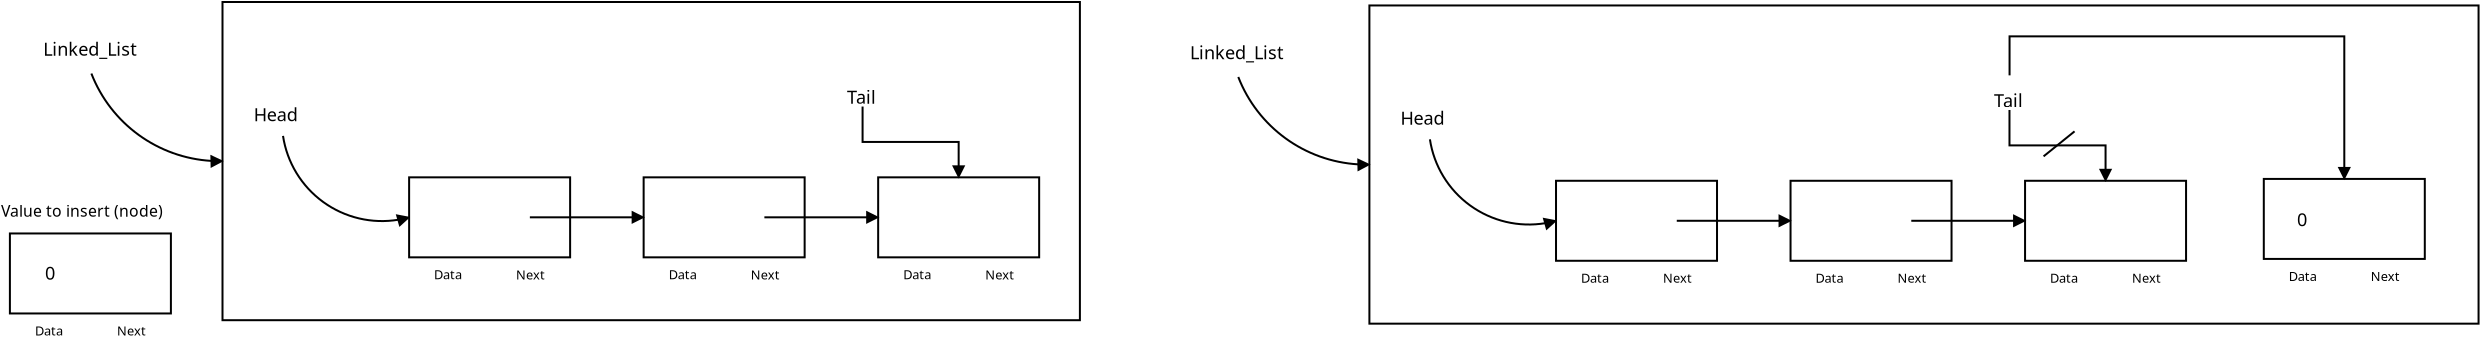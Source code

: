 <?xml version="1.0" encoding="UTF-8"?>
<dia:diagram xmlns:dia="http://www.lysator.liu.se/~alla/dia/">
  <dia:layer name="Background" visible="true" active="true">
    <dia:object type="Standard - Text" version="1" id="O0">
      <dia:attribute name="obj_pos">
        <dia:point val="9.56,3.64"/>
      </dia:attribute>
      <dia:attribute name="obj_bb">
        <dia:rectangle val="9.56,2.802;14.532,3.853"/>
      </dia:attribute>
      <dia:attribute name="text">
        <dia:composite type="text">
          <dia:attribute name="string">
            <dia:string>#Linked_List#</dia:string>
          </dia:attribute>
          <dia:attribute name="font">
            <dia:font family="sans" style="0" name="Helvetica"/>
          </dia:attribute>
          <dia:attribute name="height">
            <dia:real val="1.129"/>
          </dia:attribute>
          <dia:attribute name="pos">
            <dia:point val="9.56,3.64"/>
          </dia:attribute>
          <dia:attribute name="color">
            <dia:color val="#000000"/>
          </dia:attribute>
          <dia:attribute name="alignment">
            <dia:enum val="0"/>
          </dia:attribute>
        </dia:composite>
      </dia:attribute>
      <dia:attribute name="valign">
        <dia:enum val="3"/>
      </dia:attribute>
    </dia:object>
    <dia:object type="Standard - Box" version="0" id="O1">
      <dia:attribute name="obj_pos">
        <dia:point val="18.525,0.957"/>
      </dia:attribute>
      <dia:attribute name="obj_bb">
        <dia:rectangle val="18.475,0.907;61.445,16.917"/>
      </dia:attribute>
      <dia:attribute name="elem_corner">
        <dia:point val="18.525,0.957"/>
      </dia:attribute>
      <dia:attribute name="elem_width">
        <dia:real val="42.87"/>
      </dia:attribute>
      <dia:attribute name="elem_height">
        <dia:real val="15.91"/>
      </dia:attribute>
      <dia:attribute name="show_background">
        <dia:boolean val="true"/>
      </dia:attribute>
    </dia:object>
    <dia:object type="Standard - Arc" version="0" id="O2">
      <dia:attribute name="obj_pos">
        <dia:point val="21.551,7.652"/>
      </dia:attribute>
      <dia:attribute name="obj_bb">
        <dia:rectangle val="21.482,7.582;27.925,12.205"/>
      </dia:attribute>
      <dia:attribute name="conn_endpoints">
        <dia:point val="21.551,7.652"/>
        <dia:point val="27.856,11.723"/>
      </dia:attribute>
      <dia:attribute name="curve_distance">
        <dia:real val="1.694"/>
      </dia:attribute>
      <dia:attribute name="end_arrow">
        <dia:enum val="3"/>
      </dia:attribute>
      <dia:attribute name="end_arrow_length">
        <dia:real val="0.5"/>
      </dia:attribute>
      <dia:attribute name="end_arrow_width">
        <dia:real val="0.5"/>
      </dia:attribute>
      <dia:connections>
        <dia:connection handle="1" to="O3" connection="3"/>
      </dia:connections>
    </dia:object>
    <dia:group>
      <dia:object type="Misc - Grid" version="0" id="O3">
        <dia:attribute name="obj_pos">
          <dia:point val="27.856,9.724"/>
        </dia:attribute>
        <dia:attribute name="obj_bb">
          <dia:rectangle val="27.806,9.674;35.956,13.774"/>
        </dia:attribute>
        <dia:attribute name="meta">
          <dia:composite type="dict"/>
        </dia:attribute>
        <dia:attribute name="elem_corner">
          <dia:point val="27.856,9.724"/>
        </dia:attribute>
        <dia:attribute name="elem_width">
          <dia:real val="8.05"/>
        </dia:attribute>
        <dia:attribute name="elem_height">
          <dia:real val="4"/>
        </dia:attribute>
        <dia:attribute name="line_width">
          <dia:real val="0.1"/>
        </dia:attribute>
        <dia:attribute name="line_colour">
          <dia:color val="#000000"/>
        </dia:attribute>
        <dia:attribute name="fill_colour">
          <dia:color val="#ffffff"/>
        </dia:attribute>
        <dia:attribute name="show_background">
          <dia:boolean val="true"/>
        </dia:attribute>
        <dia:attribute name="grid_rows">
          <dia:int val="1"/>
        </dia:attribute>
        <dia:attribute name="grid_cols">
          <dia:int val="2"/>
        </dia:attribute>
        <dia:attribute name="gridline_colour">
          <dia:color val="#7f7f7f"/>
        </dia:attribute>
        <dia:attribute name="gridline_width">
          <dia:real val="0.1"/>
        </dia:attribute>
      </dia:object>
      <dia:object type="Standard - Text" version="1" id="O4">
        <dia:attribute name="obj_pos">
          <dia:point val="29.106,14.823"/>
        </dia:attribute>
        <dia:attribute name="obj_bb">
          <dia:rectangle val="29.106,14.229;30.633,14.974"/>
        </dia:attribute>
        <dia:attribute name="text">
          <dia:composite type="text">
            <dia:attribute name="string">
              <dia:string>#Data#</dia:string>
            </dia:attribute>
            <dia:attribute name="font">
              <dia:font family="sans" style="0" name="Helvetica"/>
            </dia:attribute>
            <dia:attribute name="height">
              <dia:real val="0.8"/>
            </dia:attribute>
            <dia:attribute name="pos">
              <dia:point val="29.106,14.823"/>
            </dia:attribute>
            <dia:attribute name="color">
              <dia:color val="#000000"/>
            </dia:attribute>
            <dia:attribute name="alignment">
              <dia:enum val="0"/>
            </dia:attribute>
          </dia:composite>
        </dia:attribute>
        <dia:attribute name="valign">
          <dia:enum val="3"/>
        </dia:attribute>
      </dia:object>
      <dia:object type="Standard - Text" version="1" id="O5">
        <dia:attribute name="obj_pos">
          <dia:point val="33.206,14.828"/>
        </dia:attribute>
        <dia:attribute name="obj_bb">
          <dia:rectangle val="33.206,14.234;34.698,14.979"/>
        </dia:attribute>
        <dia:attribute name="text">
          <dia:composite type="text">
            <dia:attribute name="string">
              <dia:string>#Next#</dia:string>
            </dia:attribute>
            <dia:attribute name="font">
              <dia:font family="sans" style="0" name="Helvetica"/>
            </dia:attribute>
            <dia:attribute name="height">
              <dia:real val="0.8"/>
            </dia:attribute>
            <dia:attribute name="pos">
              <dia:point val="33.206,14.828"/>
            </dia:attribute>
            <dia:attribute name="color">
              <dia:color val="#000000"/>
            </dia:attribute>
            <dia:attribute name="alignment">
              <dia:enum val="0"/>
            </dia:attribute>
          </dia:composite>
        </dia:attribute>
        <dia:attribute name="valign">
          <dia:enum val="3"/>
        </dia:attribute>
      </dia:object>
    </dia:group>
    <dia:group>
      <dia:object type="Misc - Grid" version="0" id="O6">
        <dia:attribute name="obj_pos">
          <dia:point val="39.582,9.724"/>
        </dia:attribute>
        <dia:attribute name="obj_bb">
          <dia:rectangle val="39.532,9.674;47.682,13.774"/>
        </dia:attribute>
        <dia:attribute name="meta">
          <dia:composite type="dict"/>
        </dia:attribute>
        <dia:attribute name="elem_corner">
          <dia:point val="39.582,9.724"/>
        </dia:attribute>
        <dia:attribute name="elem_width">
          <dia:real val="8.05"/>
        </dia:attribute>
        <dia:attribute name="elem_height">
          <dia:real val="4"/>
        </dia:attribute>
        <dia:attribute name="line_width">
          <dia:real val="0.1"/>
        </dia:attribute>
        <dia:attribute name="line_colour">
          <dia:color val="#000000"/>
        </dia:attribute>
        <dia:attribute name="fill_colour">
          <dia:color val="#ffffff"/>
        </dia:attribute>
        <dia:attribute name="show_background">
          <dia:boolean val="true"/>
        </dia:attribute>
        <dia:attribute name="grid_rows">
          <dia:int val="1"/>
        </dia:attribute>
        <dia:attribute name="grid_cols">
          <dia:int val="2"/>
        </dia:attribute>
        <dia:attribute name="gridline_colour">
          <dia:color val="#7f7f7f"/>
        </dia:attribute>
        <dia:attribute name="gridline_width">
          <dia:real val="0.1"/>
        </dia:attribute>
      </dia:object>
      <dia:object type="Standard - Text" version="1" id="O7">
        <dia:attribute name="obj_pos">
          <dia:point val="40.832,14.823"/>
        </dia:attribute>
        <dia:attribute name="obj_bb">
          <dia:rectangle val="40.832,14.229;42.359,14.974"/>
        </dia:attribute>
        <dia:attribute name="text">
          <dia:composite type="text">
            <dia:attribute name="string">
              <dia:string>#Data#</dia:string>
            </dia:attribute>
            <dia:attribute name="font">
              <dia:font family="sans" style="0" name="Helvetica"/>
            </dia:attribute>
            <dia:attribute name="height">
              <dia:real val="0.8"/>
            </dia:attribute>
            <dia:attribute name="pos">
              <dia:point val="40.832,14.823"/>
            </dia:attribute>
            <dia:attribute name="color">
              <dia:color val="#000000"/>
            </dia:attribute>
            <dia:attribute name="alignment">
              <dia:enum val="0"/>
            </dia:attribute>
          </dia:composite>
        </dia:attribute>
        <dia:attribute name="valign">
          <dia:enum val="3"/>
        </dia:attribute>
      </dia:object>
      <dia:object type="Standard - Text" version="1" id="O8">
        <dia:attribute name="obj_pos">
          <dia:point val="44.932,14.828"/>
        </dia:attribute>
        <dia:attribute name="obj_bb">
          <dia:rectangle val="44.932,14.234;46.424,14.979"/>
        </dia:attribute>
        <dia:attribute name="text">
          <dia:composite type="text">
            <dia:attribute name="string">
              <dia:string>#Next#</dia:string>
            </dia:attribute>
            <dia:attribute name="font">
              <dia:font family="sans" style="0" name="Helvetica"/>
            </dia:attribute>
            <dia:attribute name="height">
              <dia:real val="0.8"/>
            </dia:attribute>
            <dia:attribute name="pos">
              <dia:point val="44.932,14.828"/>
            </dia:attribute>
            <dia:attribute name="color">
              <dia:color val="#000000"/>
            </dia:attribute>
            <dia:attribute name="alignment">
              <dia:enum val="0"/>
            </dia:attribute>
          </dia:composite>
        </dia:attribute>
        <dia:attribute name="valign">
          <dia:enum val="3"/>
        </dia:attribute>
      </dia:object>
    </dia:group>
    <dia:group>
      <dia:object type="Misc - Grid" version="0" id="O9">
        <dia:attribute name="obj_pos">
          <dia:point val="51.308,9.724"/>
        </dia:attribute>
        <dia:attribute name="obj_bb">
          <dia:rectangle val="51.258,9.674;59.408,13.774"/>
        </dia:attribute>
        <dia:attribute name="meta">
          <dia:composite type="dict"/>
        </dia:attribute>
        <dia:attribute name="elem_corner">
          <dia:point val="51.308,9.724"/>
        </dia:attribute>
        <dia:attribute name="elem_width">
          <dia:real val="8.05"/>
        </dia:attribute>
        <dia:attribute name="elem_height">
          <dia:real val="4"/>
        </dia:attribute>
        <dia:attribute name="line_width">
          <dia:real val="0.1"/>
        </dia:attribute>
        <dia:attribute name="line_colour">
          <dia:color val="#000000"/>
        </dia:attribute>
        <dia:attribute name="fill_colour">
          <dia:color val="#ffffff"/>
        </dia:attribute>
        <dia:attribute name="show_background">
          <dia:boolean val="true"/>
        </dia:attribute>
        <dia:attribute name="grid_rows">
          <dia:int val="1"/>
        </dia:attribute>
        <dia:attribute name="grid_cols">
          <dia:int val="2"/>
        </dia:attribute>
        <dia:attribute name="gridline_colour">
          <dia:color val="#7f7f7f"/>
        </dia:attribute>
        <dia:attribute name="gridline_width">
          <dia:real val="0.1"/>
        </dia:attribute>
      </dia:object>
      <dia:object type="Standard - Text" version="1" id="O10">
        <dia:attribute name="obj_pos">
          <dia:point val="52.558,14.823"/>
        </dia:attribute>
        <dia:attribute name="obj_bb">
          <dia:rectangle val="52.558,14.229;54.085,14.974"/>
        </dia:attribute>
        <dia:attribute name="text">
          <dia:composite type="text">
            <dia:attribute name="string">
              <dia:string>#Data#</dia:string>
            </dia:attribute>
            <dia:attribute name="font">
              <dia:font family="sans" style="0" name="Helvetica"/>
            </dia:attribute>
            <dia:attribute name="height">
              <dia:real val="0.8"/>
            </dia:attribute>
            <dia:attribute name="pos">
              <dia:point val="52.558,14.823"/>
            </dia:attribute>
            <dia:attribute name="color">
              <dia:color val="#000000"/>
            </dia:attribute>
            <dia:attribute name="alignment">
              <dia:enum val="0"/>
            </dia:attribute>
          </dia:composite>
        </dia:attribute>
        <dia:attribute name="valign">
          <dia:enum val="3"/>
        </dia:attribute>
      </dia:object>
      <dia:object type="Standard - Text" version="1" id="O11">
        <dia:attribute name="obj_pos">
          <dia:point val="56.658,14.828"/>
        </dia:attribute>
        <dia:attribute name="obj_bb">
          <dia:rectangle val="56.658,14.234;58.15,14.979"/>
        </dia:attribute>
        <dia:attribute name="text">
          <dia:composite type="text">
            <dia:attribute name="string">
              <dia:string>#Next#</dia:string>
            </dia:attribute>
            <dia:attribute name="font">
              <dia:font family="sans" style="0" name="Helvetica"/>
            </dia:attribute>
            <dia:attribute name="height">
              <dia:real val="0.8"/>
            </dia:attribute>
            <dia:attribute name="pos">
              <dia:point val="56.658,14.828"/>
            </dia:attribute>
            <dia:attribute name="color">
              <dia:color val="#000000"/>
            </dia:attribute>
            <dia:attribute name="alignment">
              <dia:enum val="0"/>
            </dia:attribute>
          </dia:composite>
        </dia:attribute>
        <dia:attribute name="valign">
          <dia:enum val="3"/>
        </dia:attribute>
      </dia:object>
    </dia:group>
    <dia:object type="Standard - Line" version="0" id="O12">
      <dia:attribute name="obj_pos">
        <dia:point val="33.893,11.723"/>
      </dia:attribute>
      <dia:attribute name="obj_bb">
        <dia:rectangle val="33.843,11.393;39.694,12.054"/>
      </dia:attribute>
      <dia:attribute name="conn_endpoints">
        <dia:point val="33.893,11.723"/>
        <dia:point val="39.582,11.723"/>
      </dia:attribute>
      <dia:attribute name="numcp">
        <dia:int val="1"/>
      </dia:attribute>
      <dia:attribute name="end_arrow">
        <dia:enum val="3"/>
      </dia:attribute>
      <dia:attribute name="end_arrow_length">
        <dia:real val="0.5"/>
      </dia:attribute>
      <dia:attribute name="end_arrow_width">
        <dia:real val="0.5"/>
      </dia:attribute>
      <dia:connections>
        <dia:connection handle="0" to="O3" connection="10"/>
        <dia:connection handle="1" to="O6" connection="3"/>
      </dia:connections>
    </dia:object>
    <dia:object type="Standard - Line" version="0" id="O13">
      <dia:attribute name="obj_pos">
        <dia:point val="45.619,11.723"/>
      </dia:attribute>
      <dia:attribute name="obj_bb">
        <dia:rectangle val="45.569,11.393;51.419,12.054"/>
      </dia:attribute>
      <dia:attribute name="conn_endpoints">
        <dia:point val="45.619,11.723"/>
        <dia:point val="51.308,11.723"/>
      </dia:attribute>
      <dia:attribute name="numcp">
        <dia:int val="1"/>
      </dia:attribute>
      <dia:attribute name="end_arrow">
        <dia:enum val="3"/>
      </dia:attribute>
      <dia:attribute name="end_arrow_length">
        <dia:real val="0.5"/>
      </dia:attribute>
      <dia:attribute name="end_arrow_width">
        <dia:real val="0.5"/>
      </dia:attribute>
      <dia:connections>
        <dia:connection handle="0" to="O6" connection="10"/>
        <dia:connection handle="1" to="O9" connection="3"/>
      </dia:connections>
    </dia:object>
    <dia:object type="Standard - Text" version="1" id="O14">
      <dia:attribute name="obj_pos">
        <dia:point val="20.084,6.918"/>
      </dia:attribute>
      <dia:attribute name="obj_bb">
        <dia:rectangle val="20.084,6.08;22.444,7.131"/>
      </dia:attribute>
      <dia:attribute name="text">
        <dia:composite type="text">
          <dia:attribute name="string">
            <dia:string>#Head#</dia:string>
          </dia:attribute>
          <dia:attribute name="font">
            <dia:font family="sans" style="0" name="Helvetica"/>
          </dia:attribute>
          <dia:attribute name="height">
            <dia:real val="1.129"/>
          </dia:attribute>
          <dia:attribute name="pos">
            <dia:point val="20.084,6.918"/>
          </dia:attribute>
          <dia:attribute name="color">
            <dia:color val="#000000"/>
          </dia:attribute>
          <dia:attribute name="alignment">
            <dia:enum val="0"/>
          </dia:attribute>
        </dia:composite>
      </dia:attribute>
      <dia:attribute name="valign">
        <dia:enum val="3"/>
      </dia:attribute>
    </dia:object>
    <dia:object type="Standard - Arc" version="0" id="O15">
      <dia:attribute name="obj_pos">
        <dia:point val="11.969,4.534"/>
      </dia:attribute>
      <dia:attribute name="obj_bb">
        <dia:rectangle val="11.899,4.464;18.595,9.257"/>
      </dia:attribute>
      <dia:attribute name="conn_endpoints">
        <dia:point val="11.969,4.534"/>
        <dia:point val="18.525,8.912"/>
      </dia:attribute>
      <dia:attribute name="curve_distance">
        <dia:real val="1.244"/>
      </dia:attribute>
      <dia:attribute name="end_arrow">
        <dia:enum val="3"/>
      </dia:attribute>
      <dia:attribute name="end_arrow_length">
        <dia:real val="0.5"/>
      </dia:attribute>
      <dia:attribute name="end_arrow_width">
        <dia:real val="0.5"/>
      </dia:attribute>
      <dia:connections>
        <dia:connection handle="1" to="O1" connection="3"/>
      </dia:connections>
    </dia:object>
    <dia:object type="Standard - Text" version="1" id="O16">
      <dia:attribute name="obj_pos">
        <dia:point val="49.749,6.047"/>
      </dia:attribute>
      <dia:attribute name="obj_bb">
        <dia:rectangle val="49.749,5.208;51.204,6.26"/>
      </dia:attribute>
      <dia:attribute name="text">
        <dia:composite type="text">
          <dia:attribute name="string">
            <dia:string>#Tail#</dia:string>
          </dia:attribute>
          <dia:attribute name="font">
            <dia:font family="sans" style="0" name="Helvetica"/>
          </dia:attribute>
          <dia:attribute name="height">
            <dia:real val="1.129"/>
          </dia:attribute>
          <dia:attribute name="pos">
            <dia:point val="49.749,6.047"/>
          </dia:attribute>
          <dia:attribute name="color">
            <dia:color val="#000000"/>
          </dia:attribute>
          <dia:attribute name="alignment">
            <dia:enum val="0"/>
          </dia:attribute>
        </dia:composite>
      </dia:attribute>
      <dia:attribute name="valign">
        <dia:enum val="3"/>
      </dia:attribute>
    </dia:object>
    <dia:object type="Standard - ZigZagLine" version="1" id="O17">
      <dia:attribute name="obj_pos">
        <dia:point val="50.529,6.184"/>
      </dia:attribute>
      <dia:attribute name="obj_bb">
        <dia:rectangle val="50.479,6.134;55.664,9.835"/>
      </dia:attribute>
      <dia:attribute name="orth_points">
        <dia:point val="50.529,6.184"/>
        <dia:point val="50.529,7.954"/>
        <dia:point val="55.333,7.954"/>
        <dia:point val="55.333,9.724"/>
      </dia:attribute>
      <dia:attribute name="orth_orient">
        <dia:enum val="1"/>
        <dia:enum val="0"/>
        <dia:enum val="1"/>
      </dia:attribute>
      <dia:attribute name="autorouting">
        <dia:boolean val="true"/>
      </dia:attribute>
      <dia:attribute name="end_arrow">
        <dia:enum val="3"/>
      </dia:attribute>
      <dia:attribute name="end_arrow_length">
        <dia:real val="0.5"/>
      </dia:attribute>
      <dia:attribute name="end_arrow_width">
        <dia:real val="0.5"/>
      </dia:attribute>
      <dia:connections>
        <dia:connection handle="1" to="O9" connection="1"/>
      </dia:connections>
    </dia:object>
    <dia:group>
      <dia:object type="Misc - Grid" version="0" id="O18">
        <dia:attribute name="obj_pos">
          <dia:point val="7.895,12.53"/>
        </dia:attribute>
        <dia:attribute name="obj_bb">
          <dia:rectangle val="7.845,12.48;15.995,16.58"/>
        </dia:attribute>
        <dia:attribute name="meta">
          <dia:composite type="dict"/>
        </dia:attribute>
        <dia:attribute name="elem_corner">
          <dia:point val="7.895,12.53"/>
        </dia:attribute>
        <dia:attribute name="elem_width">
          <dia:real val="8.05"/>
        </dia:attribute>
        <dia:attribute name="elem_height">
          <dia:real val="4"/>
        </dia:attribute>
        <dia:attribute name="line_width">
          <dia:real val="0.1"/>
        </dia:attribute>
        <dia:attribute name="line_colour">
          <dia:color val="#000000"/>
        </dia:attribute>
        <dia:attribute name="fill_colour">
          <dia:color val="#ffffff"/>
        </dia:attribute>
        <dia:attribute name="show_background">
          <dia:boolean val="true"/>
        </dia:attribute>
        <dia:attribute name="grid_rows">
          <dia:int val="1"/>
        </dia:attribute>
        <dia:attribute name="grid_cols">
          <dia:int val="2"/>
        </dia:attribute>
        <dia:attribute name="gridline_colour">
          <dia:color val="#7f7f7f"/>
        </dia:attribute>
        <dia:attribute name="gridline_width">
          <dia:real val="0.1"/>
        </dia:attribute>
      </dia:object>
      <dia:object type="Standard - Text" version="1" id="O19">
        <dia:attribute name="obj_pos">
          <dia:point val="9.145,17.63"/>
        </dia:attribute>
        <dia:attribute name="obj_bb">
          <dia:rectangle val="9.145,17.036;10.673,17.781"/>
        </dia:attribute>
        <dia:attribute name="text">
          <dia:composite type="text">
            <dia:attribute name="string">
              <dia:string>#Data#</dia:string>
            </dia:attribute>
            <dia:attribute name="font">
              <dia:font family="sans" style="0" name="Helvetica"/>
            </dia:attribute>
            <dia:attribute name="height">
              <dia:real val="0.8"/>
            </dia:attribute>
            <dia:attribute name="pos">
              <dia:point val="9.145,17.63"/>
            </dia:attribute>
            <dia:attribute name="color">
              <dia:color val="#000000"/>
            </dia:attribute>
            <dia:attribute name="alignment">
              <dia:enum val="0"/>
            </dia:attribute>
          </dia:composite>
        </dia:attribute>
        <dia:attribute name="valign">
          <dia:enum val="3"/>
        </dia:attribute>
      </dia:object>
      <dia:object type="Standard - Text" version="1" id="O20">
        <dia:attribute name="obj_pos">
          <dia:point val="13.245,17.634"/>
        </dia:attribute>
        <dia:attribute name="obj_bb">
          <dia:rectangle val="13.245,17.04;14.738,17.785"/>
        </dia:attribute>
        <dia:attribute name="text">
          <dia:composite type="text">
            <dia:attribute name="string">
              <dia:string>#Next#</dia:string>
            </dia:attribute>
            <dia:attribute name="font">
              <dia:font family="sans" style="0" name="Helvetica"/>
            </dia:attribute>
            <dia:attribute name="height">
              <dia:real val="0.8"/>
            </dia:attribute>
            <dia:attribute name="pos">
              <dia:point val="13.245,17.634"/>
            </dia:attribute>
            <dia:attribute name="color">
              <dia:color val="#000000"/>
            </dia:attribute>
            <dia:attribute name="alignment">
              <dia:enum val="0"/>
            </dia:attribute>
          </dia:composite>
        </dia:attribute>
        <dia:attribute name="valign">
          <dia:enum val="3"/>
        </dia:attribute>
      </dia:object>
    </dia:group>
    <dia:object type="Standard - Text" version="1" id="O21">
      <dia:attribute name="obj_pos">
        <dia:point val="9.65,14.85"/>
      </dia:attribute>
      <dia:attribute name="obj_bb">
        <dia:rectangle val="9.65,14.012;10.225,15.063"/>
      </dia:attribute>
      <dia:attribute name="text">
        <dia:composite type="text">
          <dia:attribute name="string">
            <dia:string>#0#</dia:string>
          </dia:attribute>
          <dia:attribute name="font">
            <dia:font family="sans" style="0" name="Helvetica"/>
          </dia:attribute>
          <dia:attribute name="height">
            <dia:real val="1.129"/>
          </dia:attribute>
          <dia:attribute name="pos">
            <dia:point val="9.65,14.85"/>
          </dia:attribute>
          <dia:attribute name="color">
            <dia:color val="#000000"/>
          </dia:attribute>
          <dia:attribute name="alignment">
            <dia:enum val="0"/>
          </dia:attribute>
        </dia:composite>
      </dia:attribute>
      <dia:attribute name="valign">
        <dia:enum val="3"/>
      </dia:attribute>
    </dia:object>
    <dia:object type="Standard - Text" version="1" id="O22">
      <dia:attribute name="obj_pos">
        <dia:point val="7.45,11.7"/>
      </dia:attribute>
      <dia:attribute name="obj_bb">
        <dia:rectangle val="7.45,10.966;16.0,11.886"/>
      </dia:attribute>
      <dia:attribute name="text">
        <dia:composite type="text">
          <dia:attribute name="string">
            <dia:string>#Value to insert (node)#</dia:string>
          </dia:attribute>
          <dia:attribute name="font">
            <dia:font family="sans" style="0" name="Helvetica"/>
          </dia:attribute>
          <dia:attribute name="height">
            <dia:real val="0.988"/>
          </dia:attribute>
          <dia:attribute name="pos">
            <dia:point val="7.45,11.7"/>
          </dia:attribute>
          <dia:attribute name="color">
            <dia:color val="#000000"/>
          </dia:attribute>
          <dia:attribute name="alignment">
            <dia:enum val="0"/>
          </dia:attribute>
        </dia:composite>
      </dia:attribute>
      <dia:attribute name="valign">
        <dia:enum val="3"/>
      </dia:attribute>
    </dia:object>
    <dia:group>
      <dia:object type="Standard - Text" version="1" id="O23">
        <dia:attribute name="obj_pos">
          <dia:point val="66.905,3.813"/>
        </dia:attribute>
        <dia:attribute name="obj_bb">
          <dia:rectangle val="66.905,2.974;71.877,4.026"/>
        </dia:attribute>
        <dia:attribute name="text">
          <dia:composite type="text">
            <dia:attribute name="string">
              <dia:string>#Linked_List#</dia:string>
            </dia:attribute>
            <dia:attribute name="font">
              <dia:font family="sans" style="0" name="Helvetica"/>
            </dia:attribute>
            <dia:attribute name="height">
              <dia:real val="1.129"/>
            </dia:attribute>
            <dia:attribute name="pos">
              <dia:point val="66.905,3.813"/>
            </dia:attribute>
            <dia:attribute name="color">
              <dia:color val="#000000"/>
            </dia:attribute>
            <dia:attribute name="alignment">
              <dia:enum val="0"/>
            </dia:attribute>
          </dia:composite>
        </dia:attribute>
        <dia:attribute name="valign">
          <dia:enum val="3"/>
        </dia:attribute>
      </dia:object>
      <dia:object type="Standard - Box" version="0" id="O24">
        <dia:attribute name="obj_pos">
          <dia:point val="75.87,1.13"/>
        </dia:attribute>
        <dia:attribute name="obj_bb">
          <dia:rectangle val="75.82,1.08;131.378,17.09"/>
        </dia:attribute>
        <dia:attribute name="elem_corner">
          <dia:point val="75.87,1.13"/>
        </dia:attribute>
        <dia:attribute name="elem_width">
          <dia:real val="55.458"/>
        </dia:attribute>
        <dia:attribute name="elem_height">
          <dia:real val="15.91"/>
        </dia:attribute>
        <dia:attribute name="show_background">
          <dia:boolean val="true"/>
        </dia:attribute>
      </dia:object>
      <dia:object type="Standard - Arc" version="0" id="O25">
        <dia:attribute name="obj_pos">
          <dia:point val="78.896,7.824"/>
        </dia:attribute>
        <dia:attribute name="obj_bb">
          <dia:rectangle val="78.827,7.755;85.27,12.377"/>
        </dia:attribute>
        <dia:attribute name="conn_endpoints">
          <dia:point val="78.896,7.824"/>
          <dia:point val="85.201,11.896"/>
        </dia:attribute>
        <dia:attribute name="curve_distance">
          <dia:real val="1.694"/>
        </dia:attribute>
        <dia:attribute name="end_arrow">
          <dia:enum val="3"/>
        </dia:attribute>
        <dia:attribute name="end_arrow_length">
          <dia:real val="0.5"/>
        </dia:attribute>
        <dia:attribute name="end_arrow_width">
          <dia:real val="0.5"/>
        </dia:attribute>
      </dia:object>
      <dia:group>
        <dia:object type="Misc - Grid" version="0" id="O26">
          <dia:attribute name="obj_pos">
            <dia:point val="85.201,9.896"/>
          </dia:attribute>
          <dia:attribute name="obj_bb">
            <dia:rectangle val="85.151,9.846;93.301,13.946"/>
          </dia:attribute>
          <dia:attribute name="meta">
            <dia:composite type="dict"/>
          </dia:attribute>
          <dia:attribute name="elem_corner">
            <dia:point val="85.201,9.896"/>
          </dia:attribute>
          <dia:attribute name="elem_width">
            <dia:real val="8.05"/>
          </dia:attribute>
          <dia:attribute name="elem_height">
            <dia:real val="4"/>
          </dia:attribute>
          <dia:attribute name="line_width">
            <dia:real val="0.1"/>
          </dia:attribute>
          <dia:attribute name="line_colour">
            <dia:color val="#000000"/>
          </dia:attribute>
          <dia:attribute name="fill_colour">
            <dia:color val="#ffffff"/>
          </dia:attribute>
          <dia:attribute name="show_background">
            <dia:boolean val="true"/>
          </dia:attribute>
          <dia:attribute name="grid_rows">
            <dia:int val="1"/>
          </dia:attribute>
          <dia:attribute name="grid_cols">
            <dia:int val="2"/>
          </dia:attribute>
          <dia:attribute name="gridline_colour">
            <dia:color val="#7f7f7f"/>
          </dia:attribute>
          <dia:attribute name="gridline_width">
            <dia:real val="0.1"/>
          </dia:attribute>
        </dia:object>
        <dia:object type="Standard - Text" version="1" id="O27">
          <dia:attribute name="obj_pos">
            <dia:point val="86.451,14.996"/>
          </dia:attribute>
          <dia:attribute name="obj_bb">
            <dia:rectangle val="86.451,14.402;87.978,15.147"/>
          </dia:attribute>
          <dia:attribute name="text">
            <dia:composite type="text">
              <dia:attribute name="string">
                <dia:string>#Data#</dia:string>
              </dia:attribute>
              <dia:attribute name="font">
                <dia:font family="sans" style="0" name="Helvetica"/>
              </dia:attribute>
              <dia:attribute name="height">
                <dia:real val="0.8"/>
              </dia:attribute>
              <dia:attribute name="pos">
                <dia:point val="86.451,14.996"/>
              </dia:attribute>
              <dia:attribute name="color">
                <dia:color val="#000000"/>
              </dia:attribute>
              <dia:attribute name="alignment">
                <dia:enum val="0"/>
              </dia:attribute>
            </dia:composite>
          </dia:attribute>
          <dia:attribute name="valign">
            <dia:enum val="3"/>
          </dia:attribute>
        </dia:object>
        <dia:object type="Standard - Text" version="1" id="O28">
          <dia:attribute name="obj_pos">
            <dia:point val="90.551,15.0"/>
          </dia:attribute>
          <dia:attribute name="obj_bb">
            <dia:rectangle val="90.551,14.406;92.043,15.151"/>
          </dia:attribute>
          <dia:attribute name="text">
            <dia:composite type="text">
              <dia:attribute name="string">
                <dia:string>#Next#</dia:string>
              </dia:attribute>
              <dia:attribute name="font">
                <dia:font family="sans" style="0" name="Helvetica"/>
              </dia:attribute>
              <dia:attribute name="height">
                <dia:real val="0.8"/>
              </dia:attribute>
              <dia:attribute name="pos">
                <dia:point val="90.551,15.0"/>
              </dia:attribute>
              <dia:attribute name="color">
                <dia:color val="#000000"/>
              </dia:attribute>
              <dia:attribute name="alignment">
                <dia:enum val="0"/>
              </dia:attribute>
            </dia:composite>
          </dia:attribute>
          <dia:attribute name="valign">
            <dia:enum val="3"/>
          </dia:attribute>
        </dia:object>
      </dia:group>
      <dia:group>
        <dia:object type="Misc - Grid" version="0" id="O29">
          <dia:attribute name="obj_pos">
            <dia:point val="96.927,9.896"/>
          </dia:attribute>
          <dia:attribute name="obj_bb">
            <dia:rectangle val="96.877,9.846;105.027,13.946"/>
          </dia:attribute>
          <dia:attribute name="meta">
            <dia:composite type="dict"/>
          </dia:attribute>
          <dia:attribute name="elem_corner">
            <dia:point val="96.927,9.896"/>
          </dia:attribute>
          <dia:attribute name="elem_width">
            <dia:real val="8.05"/>
          </dia:attribute>
          <dia:attribute name="elem_height">
            <dia:real val="4"/>
          </dia:attribute>
          <dia:attribute name="line_width">
            <dia:real val="0.1"/>
          </dia:attribute>
          <dia:attribute name="line_colour">
            <dia:color val="#000000"/>
          </dia:attribute>
          <dia:attribute name="fill_colour">
            <dia:color val="#ffffff"/>
          </dia:attribute>
          <dia:attribute name="show_background">
            <dia:boolean val="true"/>
          </dia:attribute>
          <dia:attribute name="grid_rows">
            <dia:int val="1"/>
          </dia:attribute>
          <dia:attribute name="grid_cols">
            <dia:int val="2"/>
          </dia:attribute>
          <dia:attribute name="gridline_colour">
            <dia:color val="#7f7f7f"/>
          </dia:attribute>
          <dia:attribute name="gridline_width">
            <dia:real val="0.1"/>
          </dia:attribute>
        </dia:object>
        <dia:object type="Standard - Text" version="1" id="O30">
          <dia:attribute name="obj_pos">
            <dia:point val="98.177,14.996"/>
          </dia:attribute>
          <dia:attribute name="obj_bb">
            <dia:rectangle val="98.177,14.402;99.704,15.147"/>
          </dia:attribute>
          <dia:attribute name="text">
            <dia:composite type="text">
              <dia:attribute name="string">
                <dia:string>#Data#</dia:string>
              </dia:attribute>
              <dia:attribute name="font">
                <dia:font family="sans" style="0" name="Helvetica"/>
              </dia:attribute>
              <dia:attribute name="height">
                <dia:real val="0.8"/>
              </dia:attribute>
              <dia:attribute name="pos">
                <dia:point val="98.177,14.996"/>
              </dia:attribute>
              <dia:attribute name="color">
                <dia:color val="#000000"/>
              </dia:attribute>
              <dia:attribute name="alignment">
                <dia:enum val="0"/>
              </dia:attribute>
            </dia:composite>
          </dia:attribute>
          <dia:attribute name="valign">
            <dia:enum val="3"/>
          </dia:attribute>
        </dia:object>
        <dia:object type="Standard - Text" version="1" id="O31">
          <dia:attribute name="obj_pos">
            <dia:point val="102.277,15.0"/>
          </dia:attribute>
          <dia:attribute name="obj_bb">
            <dia:rectangle val="102.277,14.406;103.77,15.151"/>
          </dia:attribute>
          <dia:attribute name="text">
            <dia:composite type="text">
              <dia:attribute name="string">
                <dia:string>#Next#</dia:string>
              </dia:attribute>
              <dia:attribute name="font">
                <dia:font family="sans" style="0" name="Helvetica"/>
              </dia:attribute>
              <dia:attribute name="height">
                <dia:real val="0.8"/>
              </dia:attribute>
              <dia:attribute name="pos">
                <dia:point val="102.277,15.0"/>
              </dia:attribute>
              <dia:attribute name="color">
                <dia:color val="#000000"/>
              </dia:attribute>
              <dia:attribute name="alignment">
                <dia:enum val="0"/>
              </dia:attribute>
            </dia:composite>
          </dia:attribute>
          <dia:attribute name="valign">
            <dia:enum val="3"/>
          </dia:attribute>
        </dia:object>
      </dia:group>
      <dia:group>
        <dia:object type="Misc - Grid" version="0" id="O32">
          <dia:attribute name="obj_pos">
            <dia:point val="108.653,9.896"/>
          </dia:attribute>
          <dia:attribute name="obj_bb">
            <dia:rectangle val="108.603,9.846;116.753,13.946"/>
          </dia:attribute>
          <dia:attribute name="meta">
            <dia:composite type="dict"/>
          </dia:attribute>
          <dia:attribute name="elem_corner">
            <dia:point val="108.653,9.896"/>
          </dia:attribute>
          <dia:attribute name="elem_width">
            <dia:real val="8.05"/>
          </dia:attribute>
          <dia:attribute name="elem_height">
            <dia:real val="4"/>
          </dia:attribute>
          <dia:attribute name="line_width">
            <dia:real val="0.1"/>
          </dia:attribute>
          <dia:attribute name="line_colour">
            <dia:color val="#000000"/>
          </dia:attribute>
          <dia:attribute name="fill_colour">
            <dia:color val="#ffffff"/>
          </dia:attribute>
          <dia:attribute name="show_background">
            <dia:boolean val="true"/>
          </dia:attribute>
          <dia:attribute name="grid_rows">
            <dia:int val="1"/>
          </dia:attribute>
          <dia:attribute name="grid_cols">
            <dia:int val="2"/>
          </dia:attribute>
          <dia:attribute name="gridline_colour">
            <dia:color val="#7f7f7f"/>
          </dia:attribute>
          <dia:attribute name="gridline_width">
            <dia:real val="0.1"/>
          </dia:attribute>
        </dia:object>
        <dia:object type="Standard - Text" version="1" id="O33">
          <dia:attribute name="obj_pos">
            <dia:point val="109.903,14.996"/>
          </dia:attribute>
          <dia:attribute name="obj_bb">
            <dia:rectangle val="109.903,14.402;111.431,15.147"/>
          </dia:attribute>
          <dia:attribute name="text">
            <dia:composite type="text">
              <dia:attribute name="string">
                <dia:string>#Data#</dia:string>
              </dia:attribute>
              <dia:attribute name="font">
                <dia:font family="sans" style="0" name="Helvetica"/>
              </dia:attribute>
              <dia:attribute name="height">
                <dia:real val="0.8"/>
              </dia:attribute>
              <dia:attribute name="pos">
                <dia:point val="109.903,14.996"/>
              </dia:attribute>
              <dia:attribute name="color">
                <dia:color val="#000000"/>
              </dia:attribute>
              <dia:attribute name="alignment">
                <dia:enum val="0"/>
              </dia:attribute>
            </dia:composite>
          </dia:attribute>
          <dia:attribute name="valign">
            <dia:enum val="3"/>
          </dia:attribute>
        </dia:object>
        <dia:object type="Standard - Text" version="1" id="O34">
          <dia:attribute name="obj_pos">
            <dia:point val="114.003,15.0"/>
          </dia:attribute>
          <dia:attribute name="obj_bb">
            <dia:rectangle val="114.003,14.406;115.496,15.151"/>
          </dia:attribute>
          <dia:attribute name="text">
            <dia:composite type="text">
              <dia:attribute name="string">
                <dia:string>#Next#</dia:string>
              </dia:attribute>
              <dia:attribute name="font">
                <dia:font family="sans" style="0" name="Helvetica"/>
              </dia:attribute>
              <dia:attribute name="height">
                <dia:real val="0.8"/>
              </dia:attribute>
              <dia:attribute name="pos">
                <dia:point val="114.003,15.0"/>
              </dia:attribute>
              <dia:attribute name="color">
                <dia:color val="#000000"/>
              </dia:attribute>
              <dia:attribute name="alignment">
                <dia:enum val="0"/>
              </dia:attribute>
            </dia:composite>
          </dia:attribute>
          <dia:attribute name="valign">
            <dia:enum val="3"/>
          </dia:attribute>
        </dia:object>
      </dia:group>
      <dia:object type="Standard - Line" version="0" id="O35">
        <dia:attribute name="obj_pos">
          <dia:point val="91.238,11.896"/>
        </dia:attribute>
        <dia:attribute name="obj_bb">
          <dia:rectangle val="91.188,11.565;97.038,12.227"/>
        </dia:attribute>
        <dia:attribute name="conn_endpoints">
          <dia:point val="91.238,11.896"/>
          <dia:point val="96.927,11.896"/>
        </dia:attribute>
        <dia:attribute name="numcp">
          <dia:int val="1"/>
        </dia:attribute>
        <dia:attribute name="end_arrow">
          <dia:enum val="3"/>
        </dia:attribute>
        <dia:attribute name="end_arrow_length">
          <dia:real val="0.5"/>
        </dia:attribute>
        <dia:attribute name="end_arrow_width">
          <dia:real val="0.5"/>
        </dia:attribute>
      </dia:object>
      <dia:object type="Standard - Line" version="0" id="O36">
        <dia:attribute name="obj_pos">
          <dia:point val="102.964,11.896"/>
        </dia:attribute>
        <dia:attribute name="obj_bb">
          <dia:rectangle val="102.914,11.565;108.765,12.227"/>
        </dia:attribute>
        <dia:attribute name="conn_endpoints">
          <dia:point val="102.964,11.896"/>
          <dia:point val="108.653,11.896"/>
        </dia:attribute>
        <dia:attribute name="numcp">
          <dia:int val="1"/>
        </dia:attribute>
        <dia:attribute name="end_arrow">
          <dia:enum val="3"/>
        </dia:attribute>
        <dia:attribute name="end_arrow_length">
          <dia:real val="0.5"/>
        </dia:attribute>
        <dia:attribute name="end_arrow_width">
          <dia:real val="0.5"/>
        </dia:attribute>
      </dia:object>
      <dia:object type="Standard - Text" version="1" id="O37">
        <dia:attribute name="obj_pos">
          <dia:point val="77.429,7.091"/>
        </dia:attribute>
        <dia:attribute name="obj_bb">
          <dia:rectangle val="77.429,6.252;79.789,7.304"/>
        </dia:attribute>
        <dia:attribute name="text">
          <dia:composite type="text">
            <dia:attribute name="string">
              <dia:string>#Head#</dia:string>
            </dia:attribute>
            <dia:attribute name="font">
              <dia:font family="sans" style="0" name="Helvetica"/>
            </dia:attribute>
            <dia:attribute name="height">
              <dia:real val="1.129"/>
            </dia:attribute>
            <dia:attribute name="pos">
              <dia:point val="77.429,7.091"/>
            </dia:attribute>
            <dia:attribute name="color">
              <dia:color val="#000000"/>
            </dia:attribute>
            <dia:attribute name="alignment">
              <dia:enum val="0"/>
            </dia:attribute>
          </dia:composite>
        </dia:attribute>
        <dia:attribute name="valign">
          <dia:enum val="3"/>
        </dia:attribute>
      </dia:object>
      <dia:object type="Standard - Arc" version="0" id="O38">
        <dia:attribute name="obj_pos">
          <dia:point val="69.314,4.706"/>
        </dia:attribute>
        <dia:attribute name="obj_bb">
          <dia:rectangle val="69.244,4.637;75.939,9.429"/>
        </dia:attribute>
        <dia:attribute name="conn_endpoints">
          <dia:point val="69.314,4.706"/>
          <dia:point val="75.87,9.085"/>
        </dia:attribute>
        <dia:attribute name="curve_distance">
          <dia:real val="1.244"/>
        </dia:attribute>
        <dia:attribute name="end_arrow">
          <dia:enum val="3"/>
        </dia:attribute>
        <dia:attribute name="end_arrow_length">
          <dia:real val="0.5"/>
        </dia:attribute>
        <dia:attribute name="end_arrow_width">
          <dia:real val="0.5"/>
        </dia:attribute>
        <dia:connections>
          <dia:connection handle="1" to="O24" connection="3"/>
        </dia:connections>
      </dia:object>
      <dia:object type="Standard - Text" version="1" id="O39">
        <dia:attribute name="obj_pos">
          <dia:point val="107.094,6.219"/>
        </dia:attribute>
        <dia:attribute name="obj_bb">
          <dia:rectangle val="107.094,5.381;108.549,6.432"/>
        </dia:attribute>
        <dia:attribute name="text">
          <dia:composite type="text">
            <dia:attribute name="string">
              <dia:string>#Tail#</dia:string>
            </dia:attribute>
            <dia:attribute name="font">
              <dia:font family="sans" style="0" name="Helvetica"/>
            </dia:attribute>
            <dia:attribute name="height">
              <dia:real val="1.129"/>
            </dia:attribute>
            <dia:attribute name="pos">
              <dia:point val="107.094,6.219"/>
            </dia:attribute>
            <dia:attribute name="color">
              <dia:color val="#000000"/>
            </dia:attribute>
            <dia:attribute name="alignment">
              <dia:enum val="0"/>
            </dia:attribute>
          </dia:composite>
        </dia:attribute>
        <dia:attribute name="valign">
          <dia:enum val="3"/>
        </dia:attribute>
      </dia:object>
      <dia:object type="Standard - ZigZagLine" version="1" id="O40">
        <dia:attribute name="obj_pos">
          <dia:point val="107.874,6.357"/>
        </dia:attribute>
        <dia:attribute name="obj_bb">
          <dia:rectangle val="107.824,6.307;113.009,10.008"/>
        </dia:attribute>
        <dia:attribute name="orth_points">
          <dia:point val="107.874,6.357"/>
          <dia:point val="107.874,8.127"/>
          <dia:point val="112.678,8.127"/>
          <dia:point val="112.678,9.896"/>
        </dia:attribute>
        <dia:attribute name="orth_orient">
          <dia:enum val="1"/>
          <dia:enum val="0"/>
          <dia:enum val="1"/>
        </dia:attribute>
        <dia:attribute name="autorouting">
          <dia:boolean val="true"/>
        </dia:attribute>
        <dia:attribute name="end_arrow">
          <dia:enum val="3"/>
        </dia:attribute>
        <dia:attribute name="end_arrow_length">
          <dia:real val="0.5"/>
        </dia:attribute>
        <dia:attribute name="end_arrow_width">
          <dia:real val="0.5"/>
        </dia:attribute>
      </dia:object>
      <dia:group>
        <dia:group>
          <dia:object type="Misc - Grid" version="0" id="O41">
            <dia:attribute name="obj_pos">
              <dia:point val="120.59,9.803"/>
            </dia:attribute>
            <dia:attribute name="obj_bb">
              <dia:rectangle val="120.54,9.753;128.69,13.853"/>
            </dia:attribute>
            <dia:attribute name="meta">
              <dia:composite type="dict"/>
            </dia:attribute>
            <dia:attribute name="elem_corner">
              <dia:point val="120.59,9.803"/>
            </dia:attribute>
            <dia:attribute name="elem_width">
              <dia:real val="8.05"/>
            </dia:attribute>
            <dia:attribute name="elem_height">
              <dia:real val="4"/>
            </dia:attribute>
            <dia:attribute name="line_width">
              <dia:real val="0.1"/>
            </dia:attribute>
            <dia:attribute name="line_colour">
              <dia:color val="#000000"/>
            </dia:attribute>
            <dia:attribute name="fill_colour">
              <dia:color val="#ffffff"/>
            </dia:attribute>
            <dia:attribute name="show_background">
              <dia:boolean val="true"/>
            </dia:attribute>
            <dia:attribute name="grid_rows">
              <dia:int val="1"/>
            </dia:attribute>
            <dia:attribute name="grid_cols">
              <dia:int val="2"/>
            </dia:attribute>
            <dia:attribute name="gridline_colour">
              <dia:color val="#7f7f7f"/>
            </dia:attribute>
            <dia:attribute name="gridline_width">
              <dia:real val="0.1"/>
            </dia:attribute>
          </dia:object>
          <dia:object type="Standard - Text" version="1" id="O42">
            <dia:attribute name="obj_pos">
              <dia:point val="121.84,14.903"/>
            </dia:attribute>
            <dia:attribute name="obj_bb">
              <dia:rectangle val="121.84,14.309;123.368,15.053"/>
            </dia:attribute>
            <dia:attribute name="text">
              <dia:composite type="text">
                <dia:attribute name="string">
                  <dia:string>#Data#</dia:string>
                </dia:attribute>
                <dia:attribute name="font">
                  <dia:font family="sans" style="0" name="Helvetica"/>
                </dia:attribute>
                <dia:attribute name="height">
                  <dia:real val="0.8"/>
                </dia:attribute>
                <dia:attribute name="pos">
                  <dia:point val="121.84,14.903"/>
                </dia:attribute>
                <dia:attribute name="color">
                  <dia:color val="#000000"/>
                </dia:attribute>
                <dia:attribute name="alignment">
                  <dia:enum val="0"/>
                </dia:attribute>
              </dia:composite>
            </dia:attribute>
            <dia:attribute name="valign">
              <dia:enum val="3"/>
            </dia:attribute>
          </dia:object>
          <dia:object type="Standard - Text" version="1" id="O43">
            <dia:attribute name="obj_pos">
              <dia:point val="125.94,14.907"/>
            </dia:attribute>
            <dia:attribute name="obj_bb">
              <dia:rectangle val="125.94,14.313;127.433,15.058"/>
            </dia:attribute>
            <dia:attribute name="text">
              <dia:composite type="text">
                <dia:attribute name="string">
                  <dia:string>#Next#</dia:string>
                </dia:attribute>
                <dia:attribute name="font">
                  <dia:font family="sans" style="0" name="Helvetica"/>
                </dia:attribute>
                <dia:attribute name="height">
                  <dia:real val="0.8"/>
                </dia:attribute>
                <dia:attribute name="pos">
                  <dia:point val="125.94,14.907"/>
                </dia:attribute>
                <dia:attribute name="color">
                  <dia:color val="#000000"/>
                </dia:attribute>
                <dia:attribute name="alignment">
                  <dia:enum val="0"/>
                </dia:attribute>
              </dia:composite>
            </dia:attribute>
            <dia:attribute name="valign">
              <dia:enum val="3"/>
            </dia:attribute>
          </dia:object>
        </dia:group>
        <dia:object type="Standard - Text" version="1" id="O44">
          <dia:attribute name="obj_pos">
            <dia:point val="122.245,12.173"/>
          </dia:attribute>
          <dia:attribute name="obj_bb">
            <dia:rectangle val="122.245,11.334;122.82,12.386"/>
          </dia:attribute>
          <dia:attribute name="text">
            <dia:composite type="text">
              <dia:attribute name="string">
                <dia:string>#0#</dia:string>
              </dia:attribute>
              <dia:attribute name="font">
                <dia:font family="sans" style="0" name="Helvetica"/>
              </dia:attribute>
              <dia:attribute name="height">
                <dia:real val="1.129"/>
              </dia:attribute>
              <dia:attribute name="pos">
                <dia:point val="122.245,12.173"/>
              </dia:attribute>
              <dia:attribute name="color">
                <dia:color val="#000000"/>
              </dia:attribute>
              <dia:attribute name="alignment">
                <dia:enum val="0"/>
              </dia:attribute>
            </dia:composite>
          </dia:attribute>
          <dia:attribute name="valign">
            <dia:enum val="3"/>
          </dia:attribute>
        </dia:object>
      </dia:group>
      <dia:object type="Standard - ZigZagLine" version="1" id="O45">
        <dia:attribute name="obj_pos">
          <dia:point val="107.878,4.625"/>
        </dia:attribute>
        <dia:attribute name="obj_bb">
          <dia:rectangle val="107.828,2.625;124.946,9.914"/>
        </dia:attribute>
        <dia:attribute name="orth_points">
          <dia:point val="107.878,4.625"/>
          <dia:point val="107.878,2.675"/>
          <dia:point val="124.615,2.675"/>
          <dia:point val="124.615,9.803"/>
        </dia:attribute>
        <dia:attribute name="orth_orient">
          <dia:enum val="1"/>
          <dia:enum val="0"/>
          <dia:enum val="1"/>
        </dia:attribute>
        <dia:attribute name="autorouting">
          <dia:boolean val="false"/>
        </dia:attribute>
        <dia:attribute name="end_arrow">
          <dia:enum val="3"/>
        </dia:attribute>
        <dia:attribute name="end_arrow_length">
          <dia:real val="0.5"/>
        </dia:attribute>
        <dia:attribute name="end_arrow_width">
          <dia:real val="0.5"/>
        </dia:attribute>
      </dia:object>
      <dia:object type="Standard - Line" version="0" id="O46">
        <dia:attribute name="obj_pos">
          <dia:point val="111.128,7.425"/>
        </dia:attribute>
        <dia:attribute name="obj_bb">
          <dia:rectangle val="109.508,7.355;111.198,8.745"/>
        </dia:attribute>
        <dia:attribute name="conn_endpoints">
          <dia:point val="111.128,7.425"/>
          <dia:point val="109.578,8.675"/>
        </dia:attribute>
        <dia:attribute name="numcp">
          <dia:int val="1"/>
        </dia:attribute>
      </dia:object>
    </dia:group>
  </dia:layer>
</dia:diagram>
